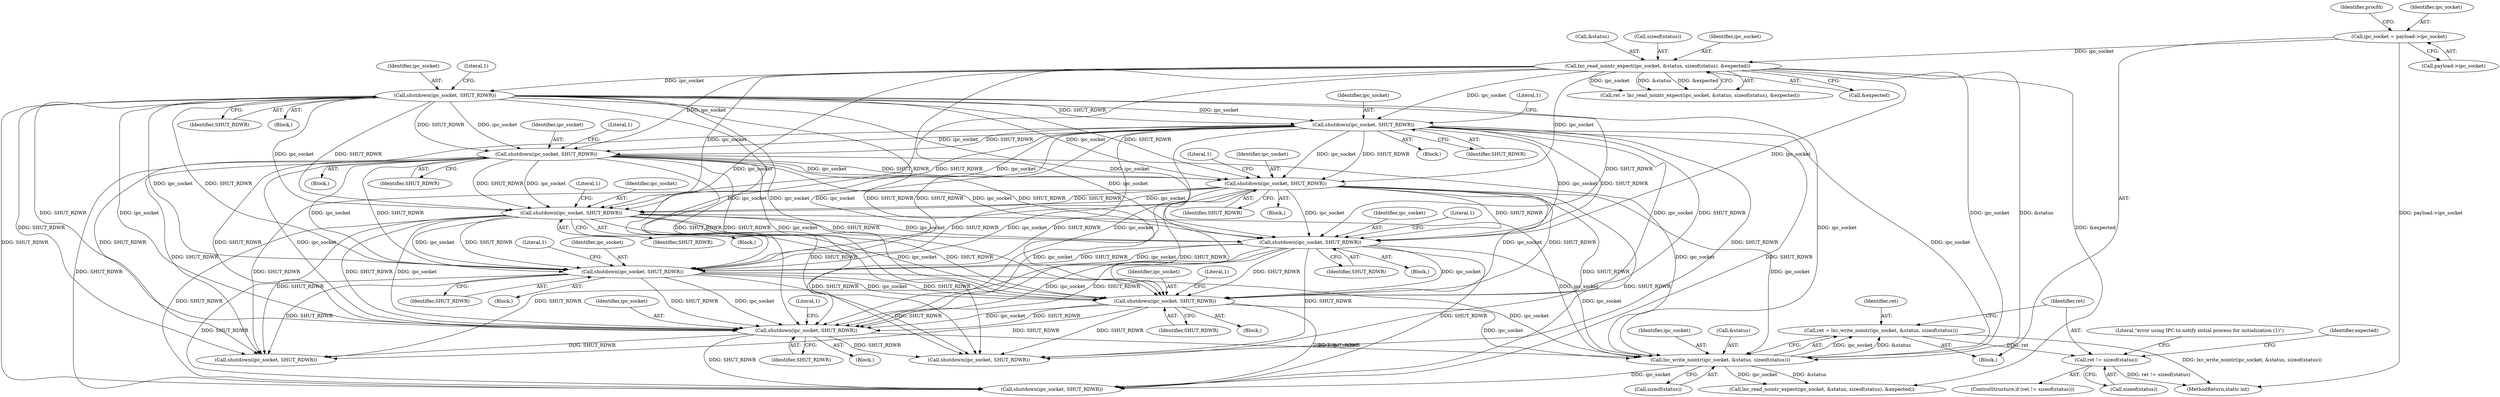 digraph "0_lxc_5c3fcae78b63ac9dd56e36075903921bd9461f9e@API" {
"1000446" [label="(Call,ret = lxc_write_nointr(ipc_socket, &status, sizeof(status)))"];
"1000448" [label="(Call,lxc_write_nointr(ipc_socket, &status, sizeof(status)))"];
"1000368" [label="(Call,shutdown(ipc_socket, SHUT_RDWR))"];
"1000167" [label="(Call,lxc_read_nointr_expect(ipc_socket, &status, sizeof(status), &expected))"];
"1000127" [label="(Call,ipc_socket = payload->ipc_socket)"];
"1000251" [label="(Call,shutdown(ipc_socket, SHUT_RDWR))"];
"1000210" [label="(Call,shutdown(ipc_socket, SHUT_RDWR))"];
"1000182" [label="(Call,shutdown(ipc_socket, SHUT_RDWR))"];
"1000300" [label="(Call,shutdown(ipc_socket, SHUT_RDWR))"];
"1000275" [label="(Call,shutdown(ipc_socket, SHUT_RDWR))"];
"1000388" [label="(Call,shutdown(ipc_socket, SHUT_RDWR))"];
"1000437" [label="(Call,shutdown(ipc_socket, SHUT_RDWR))"];
"1000415" [label="(Call,shutdown(ipc_socket, SHUT_RDWR))"];
"1000455" [label="(Call,ret != sizeof(status))"];
"1000434" [label="(Block,)"];
"1000183" [label="(Identifier,ipc_socket)"];
"1000169" [label="(Call,&status)"];
"1000209" [label="(Block,)"];
"1000442" [label="(Literal,1)"];
"1000456" [label="(Identifier,ret)"];
"1000187" [label="(Literal,1)"];
"1000302" [label="(Identifier,SHUT_RDWR)"];
"1000212" [label="(Identifier,SHUT_RDWR)"];
"1000280" [label="(Literal,1)"];
"1000412" [label="(Block,)"];
"1000369" [label="(Identifier,ipc_socket)"];
"1000498" [label="(Call,shutdown(ipc_socket, SHUT_RDWR))"];
"1000416" [label="(Identifier,ipc_socket)"];
"1000373" [label="(Literal,1)"];
"1000277" [label="(Identifier,SHUT_RDWR)"];
"1000211" [label="(Identifier,ipc_socket)"];
"1000256" [label="(Literal,1)"];
"1000388" [label="(Call,shutdown(ipc_socket, SHUT_RDWR))"];
"1000477" [label="(Call,lxc_read_nointr_expect(ipc_socket, &status, sizeof(status), &expected))"];
"1000417" [label="(Identifier,SHUT_RDWR)"];
"1000449" [label="(Identifier,ipc_socket)"];
"1000437" [label="(Call,shutdown(ipc_socket, SHUT_RDWR))"];
"1000184" [label="(Identifier,SHUT_RDWR)"];
"1000448" [label="(Call,lxc_write_nointr(ipc_socket, &status, sizeof(status)))"];
"1000447" [label="(Identifier,ret)"];
"1000182" [label="(Call,shutdown(ipc_socket, SHUT_RDWR))"];
"1000370" [label="(Identifier,SHUT_RDWR)"];
"1000179" [label="(Block,)"];
"1000452" [label="(Call,sizeof(status))"];
"1000415" [label="(Call,shutdown(ipc_socket, SHUT_RDWR))"];
"1000171" [label="(Call,sizeof(status))"];
"1000454" [label="(ControlStructure,if (ret != sizeof(status)))"];
"1000438" [label="(Identifier,ipc_socket)"];
"1000251" [label="(Call,shutdown(ipc_socket, SHUT_RDWR))"];
"1000165" [label="(Call,ret = lxc_read_nointr_expect(ipc_socket, &status, sizeof(status), &expected))"];
"1000134" [label="(Identifier,procfd)"];
"1000446" [label="(Call,ret = lxc_write_nointr(ipc_socket, &status, sizeof(status)))"];
"1000253" [label="(Identifier,SHUT_RDWR)"];
"1000168" [label="(Identifier,ipc_socket)"];
"1000252" [label="(Identifier,ipc_socket)"];
"1000301" [label="(Identifier,ipc_socket)"];
"1000390" [label="(Identifier,SHUT_RDWR)"];
"1000420" [label="(Literal,1)"];
"1000393" [label="(Literal,1)"];
"1000469" [label="(Identifier,expected)"];
"1000462" [label="(Call,shutdown(ipc_socket, SHUT_RDWR))"];
"1000455" [label="(Call,ret != sizeof(status))"];
"1000450" [label="(Call,&status)"];
"1000173" [label="(Call,&expected)"];
"1000385" [label="(Block,)"];
"1000276" [label="(Identifier,ipc_socket)"];
"1000696" [label="(MethodReturn,static int)"];
"1000272" [label="(Block,)"];
"1000300" [label="(Call,shutdown(ipc_socket, SHUT_RDWR))"];
"1000129" [label="(Call,payload->ipc_socket)"];
"1000297" [label="(Block,)"];
"1000368" [label="(Call,shutdown(ipc_socket, SHUT_RDWR))"];
"1000305" [label="(Literal,1)"];
"1000119" [label="(Block,)"];
"1000248" [label="(Block,)"];
"1000275" [label="(Call,shutdown(ipc_socket, SHUT_RDWR))"];
"1000127" [label="(Call,ipc_socket = payload->ipc_socket)"];
"1000389" [label="(Identifier,ipc_socket)"];
"1000439" [label="(Identifier,SHUT_RDWR)"];
"1000457" [label="(Call,sizeof(status))"];
"1000461" [label="(Literal,\"error using IPC to notify initial process for initialization (1)\")"];
"1000128" [label="(Identifier,ipc_socket)"];
"1000365" [label="(Block,)"];
"1000215" [label="(Literal,1)"];
"1000167" [label="(Call,lxc_read_nointr_expect(ipc_socket, &status, sizeof(status), &expected))"];
"1000492" [label="(Call,shutdown(ipc_socket, SHUT_RDWR))"];
"1000210" [label="(Call,shutdown(ipc_socket, SHUT_RDWR))"];
"1000446" -> "1000119"  [label="AST: "];
"1000446" -> "1000448"  [label="CFG: "];
"1000447" -> "1000446"  [label="AST: "];
"1000448" -> "1000446"  [label="AST: "];
"1000456" -> "1000446"  [label="CFG: "];
"1000446" -> "1000696"  [label="DDG: lxc_write_nointr(ipc_socket, &status, sizeof(status))"];
"1000448" -> "1000446"  [label="DDG: ipc_socket"];
"1000448" -> "1000446"  [label="DDG: &status"];
"1000446" -> "1000455"  [label="DDG: ret"];
"1000448" -> "1000452"  [label="CFG: "];
"1000449" -> "1000448"  [label="AST: "];
"1000450" -> "1000448"  [label="AST: "];
"1000452" -> "1000448"  [label="AST: "];
"1000368" -> "1000448"  [label="DDG: ipc_socket"];
"1000167" -> "1000448"  [label="DDG: ipc_socket"];
"1000167" -> "1000448"  [label="DDG: &status"];
"1000388" -> "1000448"  [label="DDG: ipc_socket"];
"1000437" -> "1000448"  [label="DDG: ipc_socket"];
"1000251" -> "1000448"  [label="DDG: ipc_socket"];
"1000300" -> "1000448"  [label="DDG: ipc_socket"];
"1000210" -> "1000448"  [label="DDG: ipc_socket"];
"1000182" -> "1000448"  [label="DDG: ipc_socket"];
"1000415" -> "1000448"  [label="DDG: ipc_socket"];
"1000275" -> "1000448"  [label="DDG: ipc_socket"];
"1000448" -> "1000462"  [label="DDG: ipc_socket"];
"1000448" -> "1000477"  [label="DDG: ipc_socket"];
"1000448" -> "1000477"  [label="DDG: &status"];
"1000368" -> "1000365"  [label="AST: "];
"1000368" -> "1000370"  [label="CFG: "];
"1000369" -> "1000368"  [label="AST: "];
"1000370" -> "1000368"  [label="AST: "];
"1000373" -> "1000368"  [label="CFG: "];
"1000167" -> "1000368"  [label="DDG: ipc_socket"];
"1000251" -> "1000368"  [label="DDG: ipc_socket"];
"1000251" -> "1000368"  [label="DDG: SHUT_RDWR"];
"1000300" -> "1000368"  [label="DDG: ipc_socket"];
"1000300" -> "1000368"  [label="DDG: SHUT_RDWR"];
"1000275" -> "1000368"  [label="DDG: ipc_socket"];
"1000275" -> "1000368"  [label="DDG: SHUT_RDWR"];
"1000210" -> "1000368"  [label="DDG: ipc_socket"];
"1000210" -> "1000368"  [label="DDG: SHUT_RDWR"];
"1000182" -> "1000368"  [label="DDG: ipc_socket"];
"1000182" -> "1000368"  [label="DDG: SHUT_RDWR"];
"1000368" -> "1000388"  [label="DDG: ipc_socket"];
"1000368" -> "1000388"  [label="DDG: SHUT_RDWR"];
"1000368" -> "1000415"  [label="DDG: ipc_socket"];
"1000368" -> "1000415"  [label="DDG: SHUT_RDWR"];
"1000368" -> "1000437"  [label="DDG: ipc_socket"];
"1000368" -> "1000437"  [label="DDG: SHUT_RDWR"];
"1000368" -> "1000462"  [label="DDG: SHUT_RDWR"];
"1000368" -> "1000492"  [label="DDG: SHUT_RDWR"];
"1000368" -> "1000498"  [label="DDG: SHUT_RDWR"];
"1000167" -> "1000165"  [label="AST: "];
"1000167" -> "1000173"  [label="CFG: "];
"1000168" -> "1000167"  [label="AST: "];
"1000169" -> "1000167"  [label="AST: "];
"1000171" -> "1000167"  [label="AST: "];
"1000173" -> "1000167"  [label="AST: "];
"1000165" -> "1000167"  [label="CFG: "];
"1000167" -> "1000165"  [label="DDG: ipc_socket"];
"1000167" -> "1000165"  [label="DDG: &status"];
"1000167" -> "1000165"  [label="DDG: &expected"];
"1000127" -> "1000167"  [label="DDG: ipc_socket"];
"1000167" -> "1000182"  [label="DDG: ipc_socket"];
"1000167" -> "1000210"  [label="DDG: ipc_socket"];
"1000167" -> "1000251"  [label="DDG: ipc_socket"];
"1000167" -> "1000275"  [label="DDG: ipc_socket"];
"1000167" -> "1000300"  [label="DDG: ipc_socket"];
"1000167" -> "1000388"  [label="DDG: ipc_socket"];
"1000167" -> "1000415"  [label="DDG: ipc_socket"];
"1000167" -> "1000437"  [label="DDG: ipc_socket"];
"1000167" -> "1000477"  [label="DDG: &expected"];
"1000127" -> "1000119"  [label="AST: "];
"1000127" -> "1000129"  [label="CFG: "];
"1000128" -> "1000127"  [label="AST: "];
"1000129" -> "1000127"  [label="AST: "];
"1000134" -> "1000127"  [label="CFG: "];
"1000127" -> "1000696"  [label="DDG: payload->ipc_socket"];
"1000251" -> "1000248"  [label="AST: "];
"1000251" -> "1000253"  [label="CFG: "];
"1000252" -> "1000251"  [label="AST: "];
"1000253" -> "1000251"  [label="AST: "];
"1000256" -> "1000251"  [label="CFG: "];
"1000210" -> "1000251"  [label="DDG: ipc_socket"];
"1000210" -> "1000251"  [label="DDG: SHUT_RDWR"];
"1000182" -> "1000251"  [label="DDG: ipc_socket"];
"1000182" -> "1000251"  [label="DDG: SHUT_RDWR"];
"1000251" -> "1000275"  [label="DDG: ipc_socket"];
"1000251" -> "1000275"  [label="DDG: SHUT_RDWR"];
"1000251" -> "1000300"  [label="DDG: ipc_socket"];
"1000251" -> "1000300"  [label="DDG: SHUT_RDWR"];
"1000251" -> "1000388"  [label="DDG: ipc_socket"];
"1000251" -> "1000388"  [label="DDG: SHUT_RDWR"];
"1000251" -> "1000415"  [label="DDG: ipc_socket"];
"1000251" -> "1000415"  [label="DDG: SHUT_RDWR"];
"1000251" -> "1000437"  [label="DDG: ipc_socket"];
"1000251" -> "1000437"  [label="DDG: SHUT_RDWR"];
"1000251" -> "1000462"  [label="DDG: SHUT_RDWR"];
"1000251" -> "1000492"  [label="DDG: SHUT_RDWR"];
"1000251" -> "1000498"  [label="DDG: SHUT_RDWR"];
"1000210" -> "1000209"  [label="AST: "];
"1000210" -> "1000212"  [label="CFG: "];
"1000211" -> "1000210"  [label="AST: "];
"1000212" -> "1000210"  [label="AST: "];
"1000215" -> "1000210"  [label="CFG: "];
"1000182" -> "1000210"  [label="DDG: ipc_socket"];
"1000182" -> "1000210"  [label="DDG: SHUT_RDWR"];
"1000210" -> "1000275"  [label="DDG: ipc_socket"];
"1000210" -> "1000275"  [label="DDG: SHUT_RDWR"];
"1000210" -> "1000300"  [label="DDG: ipc_socket"];
"1000210" -> "1000300"  [label="DDG: SHUT_RDWR"];
"1000210" -> "1000388"  [label="DDG: ipc_socket"];
"1000210" -> "1000388"  [label="DDG: SHUT_RDWR"];
"1000210" -> "1000415"  [label="DDG: ipc_socket"];
"1000210" -> "1000415"  [label="DDG: SHUT_RDWR"];
"1000210" -> "1000437"  [label="DDG: ipc_socket"];
"1000210" -> "1000437"  [label="DDG: SHUT_RDWR"];
"1000210" -> "1000462"  [label="DDG: SHUT_RDWR"];
"1000210" -> "1000492"  [label="DDG: SHUT_RDWR"];
"1000210" -> "1000498"  [label="DDG: SHUT_RDWR"];
"1000182" -> "1000179"  [label="AST: "];
"1000182" -> "1000184"  [label="CFG: "];
"1000183" -> "1000182"  [label="AST: "];
"1000184" -> "1000182"  [label="AST: "];
"1000187" -> "1000182"  [label="CFG: "];
"1000182" -> "1000275"  [label="DDG: ipc_socket"];
"1000182" -> "1000275"  [label="DDG: SHUT_RDWR"];
"1000182" -> "1000300"  [label="DDG: ipc_socket"];
"1000182" -> "1000300"  [label="DDG: SHUT_RDWR"];
"1000182" -> "1000388"  [label="DDG: ipc_socket"];
"1000182" -> "1000388"  [label="DDG: SHUT_RDWR"];
"1000182" -> "1000415"  [label="DDG: ipc_socket"];
"1000182" -> "1000415"  [label="DDG: SHUT_RDWR"];
"1000182" -> "1000437"  [label="DDG: ipc_socket"];
"1000182" -> "1000437"  [label="DDG: SHUT_RDWR"];
"1000182" -> "1000462"  [label="DDG: SHUT_RDWR"];
"1000182" -> "1000492"  [label="DDG: SHUT_RDWR"];
"1000182" -> "1000498"  [label="DDG: SHUT_RDWR"];
"1000300" -> "1000297"  [label="AST: "];
"1000300" -> "1000302"  [label="CFG: "];
"1000301" -> "1000300"  [label="AST: "];
"1000302" -> "1000300"  [label="AST: "];
"1000305" -> "1000300"  [label="CFG: "];
"1000275" -> "1000300"  [label="DDG: ipc_socket"];
"1000275" -> "1000300"  [label="DDG: SHUT_RDWR"];
"1000300" -> "1000388"  [label="DDG: ipc_socket"];
"1000300" -> "1000388"  [label="DDG: SHUT_RDWR"];
"1000300" -> "1000415"  [label="DDG: ipc_socket"];
"1000300" -> "1000415"  [label="DDG: SHUT_RDWR"];
"1000300" -> "1000437"  [label="DDG: ipc_socket"];
"1000300" -> "1000437"  [label="DDG: SHUT_RDWR"];
"1000300" -> "1000462"  [label="DDG: SHUT_RDWR"];
"1000300" -> "1000492"  [label="DDG: SHUT_RDWR"];
"1000300" -> "1000498"  [label="DDG: SHUT_RDWR"];
"1000275" -> "1000272"  [label="AST: "];
"1000275" -> "1000277"  [label="CFG: "];
"1000276" -> "1000275"  [label="AST: "];
"1000277" -> "1000275"  [label="AST: "];
"1000280" -> "1000275"  [label="CFG: "];
"1000275" -> "1000388"  [label="DDG: ipc_socket"];
"1000275" -> "1000388"  [label="DDG: SHUT_RDWR"];
"1000275" -> "1000415"  [label="DDG: ipc_socket"];
"1000275" -> "1000415"  [label="DDG: SHUT_RDWR"];
"1000275" -> "1000437"  [label="DDG: ipc_socket"];
"1000275" -> "1000437"  [label="DDG: SHUT_RDWR"];
"1000275" -> "1000462"  [label="DDG: SHUT_RDWR"];
"1000275" -> "1000492"  [label="DDG: SHUT_RDWR"];
"1000275" -> "1000498"  [label="DDG: SHUT_RDWR"];
"1000388" -> "1000385"  [label="AST: "];
"1000388" -> "1000390"  [label="CFG: "];
"1000389" -> "1000388"  [label="AST: "];
"1000390" -> "1000388"  [label="AST: "];
"1000393" -> "1000388"  [label="CFG: "];
"1000388" -> "1000415"  [label="DDG: ipc_socket"];
"1000388" -> "1000415"  [label="DDG: SHUT_RDWR"];
"1000388" -> "1000437"  [label="DDG: ipc_socket"];
"1000388" -> "1000437"  [label="DDG: SHUT_RDWR"];
"1000388" -> "1000462"  [label="DDG: SHUT_RDWR"];
"1000388" -> "1000492"  [label="DDG: SHUT_RDWR"];
"1000388" -> "1000498"  [label="DDG: SHUT_RDWR"];
"1000437" -> "1000434"  [label="AST: "];
"1000437" -> "1000439"  [label="CFG: "];
"1000438" -> "1000437"  [label="AST: "];
"1000439" -> "1000437"  [label="AST: "];
"1000442" -> "1000437"  [label="CFG: "];
"1000415" -> "1000437"  [label="DDG: ipc_socket"];
"1000415" -> "1000437"  [label="DDG: SHUT_RDWR"];
"1000437" -> "1000462"  [label="DDG: SHUT_RDWR"];
"1000437" -> "1000492"  [label="DDG: SHUT_RDWR"];
"1000437" -> "1000498"  [label="DDG: SHUT_RDWR"];
"1000415" -> "1000412"  [label="AST: "];
"1000415" -> "1000417"  [label="CFG: "];
"1000416" -> "1000415"  [label="AST: "];
"1000417" -> "1000415"  [label="AST: "];
"1000420" -> "1000415"  [label="CFG: "];
"1000415" -> "1000462"  [label="DDG: SHUT_RDWR"];
"1000415" -> "1000492"  [label="DDG: SHUT_RDWR"];
"1000415" -> "1000498"  [label="DDG: SHUT_RDWR"];
"1000455" -> "1000454"  [label="AST: "];
"1000455" -> "1000457"  [label="CFG: "];
"1000456" -> "1000455"  [label="AST: "];
"1000457" -> "1000455"  [label="AST: "];
"1000461" -> "1000455"  [label="CFG: "];
"1000469" -> "1000455"  [label="CFG: "];
"1000455" -> "1000696"  [label="DDG: ret != sizeof(status)"];
}
